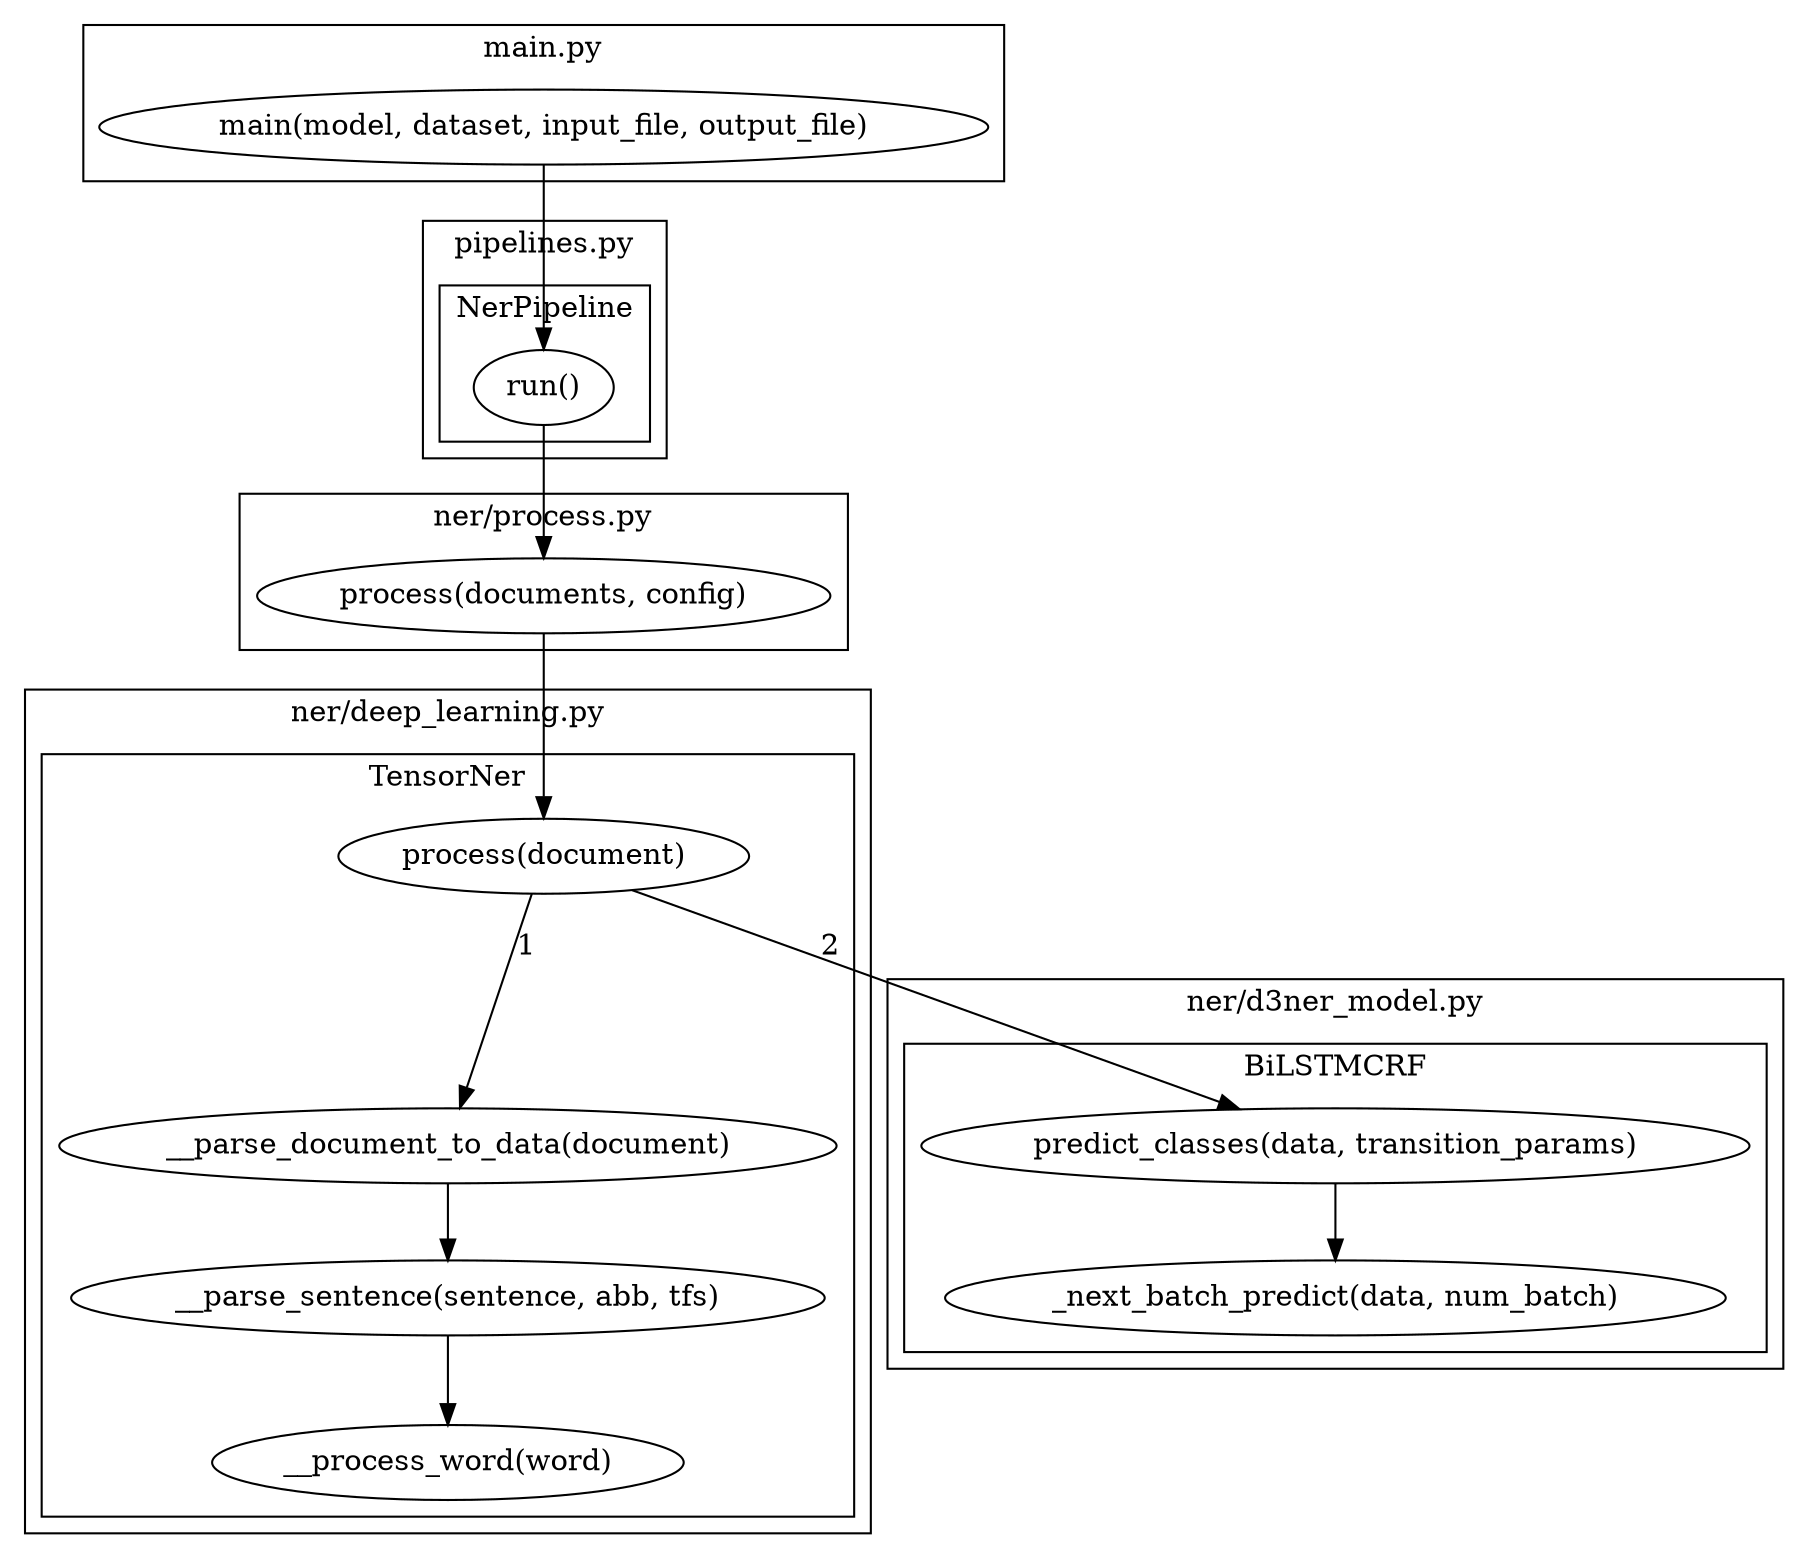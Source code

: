 digraph D3NER {
  subgraph cluster_main_py {
    label = "main.py";
    main_func [label="main(model, dataset, input_file, output_file)"];
  }
  subgraph cluster_pipelines_py {
    label = "pipelines.py";
    subgraph cluster_NerPipeline_clz {
      label = "NerPipeline";
      run_func [label="run()"];
    }
  }
  subgraph cluster_ner_process_py {
    label = "ner/process.py";
    process_func [label="process(documents, config)"];
  }
  subgraph cluster_deeplearning_py {
    label = "ner/deep_learning.py";
    subgraph cluster_TensorNer_clz {
      label = "TensorNer";
      TensorNer_process_func [label="process(document)"];
      __parse_document_to_data_func [label="__parse_document_to_data(document)"];
      __parse_sentence_func [label="__parse_sentence(sentence, abb, tfs)"];
      __process_word_func [label="__process_word(word)"];
    }
  }
  subgraph cluster_d3nermodel_py {
    label = "ner/d3ner_model.py";
    subgraph cluster_BiLSTMCRF_clz {
      label = "BiLSTMCRF";
      predict_classes_func [label="predict_classes(data, transition_params)"];
      _next_batch_predict_func [label="_next_batch_predict(data, num_batch)"];
    }
  }
  main_func -> run_func -> process_func -> TensorNer_process_func
  TensorNer_process_func -> __parse_document_to_data_func [label=1]
  TensorNer_process_func -> predict_classes_func [label=2]
  __parse_document_to_data_func -> __parse_sentence_func -> __process_word_func;
  predict_classes_func -> _next_batch_predict_func
}